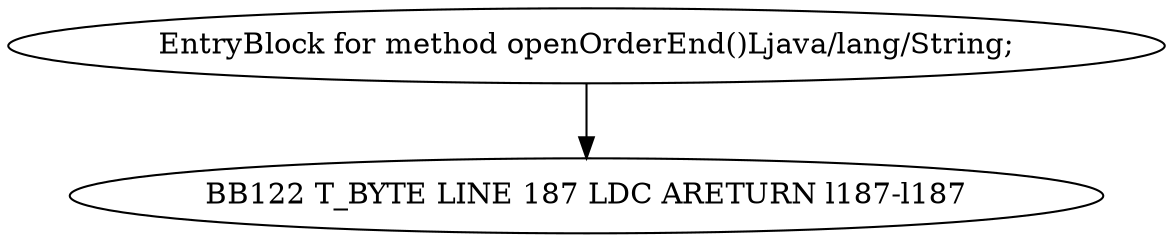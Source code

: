 digraph G {
  1 [ label="BB122 T_BYTE LINE 187 LDC ARETURN l187-l187" ];
  2 [ label="EntryBlock for method openOrderEnd()Ljava/lang/String;" ];
  2 -> 1 [ label="" ];
}
